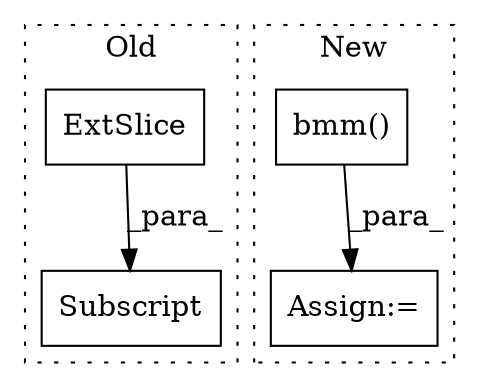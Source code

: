 digraph G {
subgraph cluster0 {
1 [label="Subscript" a="63" s="27137,0" l="31,0" shape="box"];
4 [label="ExtSlice" a="85" s="27137" l="1" shape="box"];
label = "Old";
style="dotted";
}
subgraph cluster1 {
2 [label="bmm()" a="75" s="27462,27501" l="10,1" shape="box"];
3 [label="Assign:=" a="68" s="27442" l="3" shape="box"];
label = "New";
style="dotted";
}
2 -> 3 [label="_para_"];
4 -> 1 [label="_para_"];
}